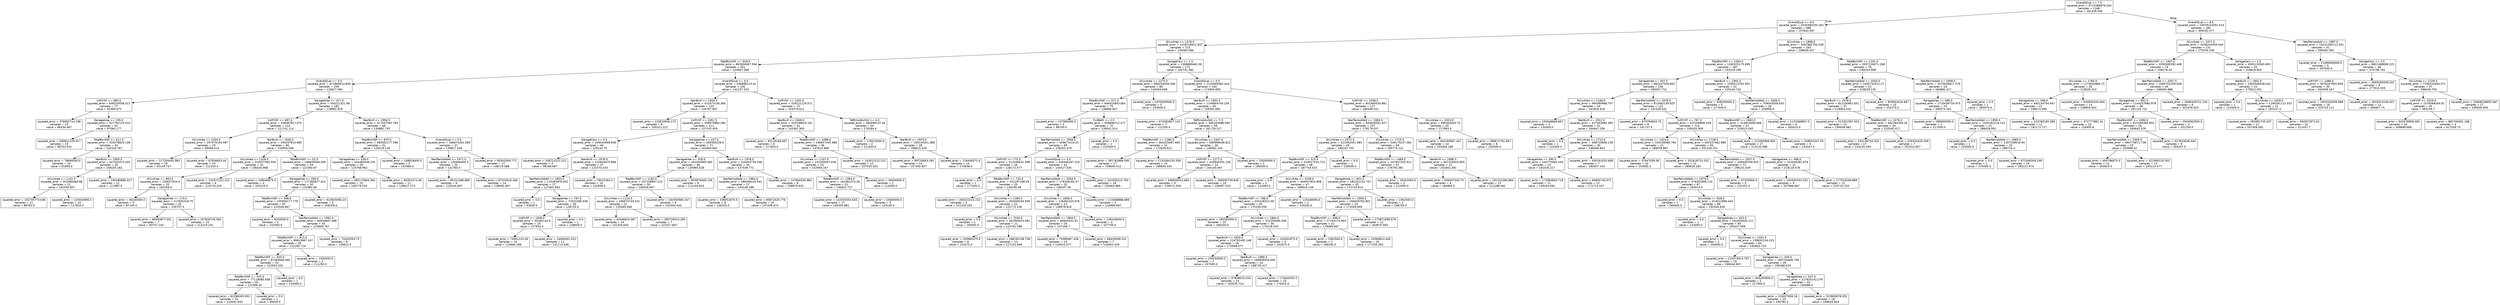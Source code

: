 digraph Tree {
node [shape=box, fontname="helvetica"] ;
edge [fontname="helvetica"] ;
0 [label="OverallQual <= 7.5\nsquared_error = 6722084876.264\nsamples = 1168\nvalue = 181435.506"] ;
1 [label="OverallQual <= 6.5\nsquared_error = 2530390250.163\nsamples = 986\nvalue = 157842.497"] ;
0 -> 1 [labeldistance=2.5, labelangle=45, headlabel="True"] ;
2 [label="GrLivArea <= 1378.5\nsquared_error = 1418728912.837\nsamples = 723\nvalue = 139365.586"] ;
1 -> 2 ;
3 [label="TotalBsmtSF <= 929.5\nsquared_error = 862904067.594\nsamples = 451\nvalue = 124067.368"] ;
2 -> 3 ;
4 [label="OverallQual <= 4.5\nsquared_error = 672865614.849\nsamples = 259\nvalue = 110627.394"] ;
3 -> 4 ;
5 [label="1stFlrSF <= 660.5\nsquared_error = 646520058.011\nsamples = 77\nvalue = 91090.675"] ;
4 -> 5 ;
6 [label="squared_error = 376092714.196\nsamples = 15\nvalue = 66334.067"] ;
5 -> 6 ;
7 [label="GarageArea <= 205.0\nsquared_error = 527792133.533\nsamples = 62\nvalue = 97080.177"] ;
5 -> 7 ;
8 [label="squared_error = 580812229.917\nsamples = 19\nvalue = 80702.632"] ;
7 -> 8 ;
9 [label="TotalBsmtSF <= 611.0\nsquared_error = 333478829.109\nsamples = 43\nvalue = 104316.767"] ;
7 -> 9 ;
10 [label="squared_error = 78694500.0\nsamples = 10\nvalue = 91650.0"] ;
9 -> 10 ;
11 [label="YearBuilt <= 1950.5\nsquared_error = 347332474.391\nsamples = 33\nvalue = 108155.182"] ;
9 -> 11 ;
12 [label="GrLivArea <= 1142.5\nsquared_error = 352080468.98\nsamples = 21\nvalue = 102593.857"] ;
11 -> 12 ;
13 [label="squared_error = 152745773.636\nsamples = 11\nvalue = 88761.0"] ;
12 -> 13 ;
14 [label="squared_error = 129334900.0\nsamples = 10\nvalue = 117810.0"] ;
12 -> 14 ;
15 [label="squared_error = 190180885.417\nsamples = 12\nvalue = 117887.5"] ;
11 -> 15 ;
16 [label="GarageArea <= 417.0\nsquared_error = 454211321.66\nsamples = 182\nvalue = 118892.929"] ;
4 -> 16 ;
17 [label="1stFlrSF <= 697.5\nsquared_error = 339487817.575\nsamples = 114\nvalue = 111741.114"] ;
16 -> 17 ;
18 [label="GrLivArea <= 1204.5\nsquared_error = 257570194.587\nsamples = 29\nvalue = 99098.414"] ;
17 -> 18 ;
19 [label="squared_error = 217204445.983\nsamples = 19\nvalue = 92144.737"] ;
18 -> 19 ;
20 [label="squared_error = 67836653.44\nsamples = 10\nvalue = 112310.4"] ;
18 -> 20 ;
21 [label="YearBuilt <= 1945.5\nsquared_error = 294297913.685\nsamples = 85\nvalue = 116054.506"] ;
17 -> 21 ;
22 [label="GrLivArea <= 1326.5\nsquared_error = 318337382.934\nsamples = 31\nvalue = 106420.968"] ;
21 -> 22 ;
23 [label="GrLivArea <= 803.5\nsquared_error = 239027024.0\nsamples = 25\nvalue = 102026.0"] ;
22 -> 23 ;
24 [label="squared_error = 46240000.0\nsamples = 5\nvalue = 87100.0"] ;
23 -> 24 ;
25 [label="GarageArea <= 170.0\nsquared_error = 217603318.75\nsamples = 20\nvalue = 105757.5"] ;
23 -> 25 ;
26 [label="squared_error = 88493877.551\nsamples = 7\nvalue = 93757.143"] ;
25 -> 26 ;
27 [label="squared_error = 167826745.562\nsamples = 13\nvalue = 112219.231"] ;
25 -> 27 ;
28 [label="squared_error = 232972222.222\nsamples = 6\nvalue = 124733.333"] ;
22 -> 28 ;
29 [label="TotalBsmtSF <= 52.5\nsquared_error = 196635569.039\nsamples = 54\nvalue = 121584.87"] ;
21 -> 29 ;
30 [label="squared_error = 108046875.0\nsamples = 4\nvalue = 104125.0"] ;
29 -> 30 ;
31 [label="GarageArea <= 356.0\nsquared_error = 177383877.424\nsamples = 50\nvalue = 122981.66"] ;
29 -> 31 ;
32 [label="TotalBsmtSF <= 598.0\nsquared_error = 105956177.778\nsamples = 45\nvalue = 124506.667"] ;
31 -> 32 ;
33 [label="squared_error = 6250000.0\nsamples = 2\nvalue = 142500.0"] ;
32 -> 33 ;
34 [label="YearRemodAdd <= 1992.0\nsquared_error = 94834667.388\nsamples = 43\nvalue = 123669.767"] ;
32 -> 34 ;
35 [label="TotalBsmtSF <= 923.5\nsquared_error = 89815967.347\nsamples = 35\nvalue = 122265.714"] ;
34 -> 35 ;
36 [label="TotalBsmtSF <= 920.5\nsquared_error = 87364646.465\nsamples = 33\nvalue = 122933.333"] ;
35 -> 36 ;
37 [label="TotalBsmtSF <= 915.0\nsquared_error = 77118085.938\nsamples = 32\nvalue = 122306.25"] ;
36 -> 37 ;
38 [label="squared_error = 62286305.931\nsamples = 31\nvalue = 123041.935"] ;
37 -> 38 ;
39 [label="squared_error = 0.0\nsamples = 1\nvalue = 99500.0"] ;
37 -> 39 ;
40 [label="squared_error = 0.0\nsamples = 1\nvalue = 143000.0"] ;
36 -> 40 ;
41 [label="squared_error = 1562500.0\nsamples = 2\nvalue = 111250.0"] ;
35 -> 41 ;
42 [label="squared_error = 70433593.75\nsamples = 8\nvalue = 129812.5"] ;
34 -> 42 ;
43 [label="squared_error = 610925094.24\nsamples = 5\nvalue = 109256.6"] ;
31 -> 43 ;
44 [label="YearBuilt <= 1956.5\nsquared_error = 417037562.783\nsamples = 68\nvalue = 130882.735"] ;
16 -> 44 ;
45 [label="TotalBsmtSF <= 870.0\nsquared_error = 483002177.596\nsamples = 31\nvalue = 120219.129"] ;
44 -> 45 ;
46 [label="GarageArea <= 536.0\nsquared_error = 424483546.191\nsamples = 26\nvalue = 115768.962"] ;
45 -> 46 ;
47 [label="squared_error = 482175664.382\nsamples = 15\nvalue = 106779.533"] ;
46 -> 47 ;
48 [label="squared_error = 85351074.38\nsamples = 11\nvalue = 128027.273"] ;
46 -> 48 ;
49 [label="squared_error = 148818400.0\nsamples = 5\nvalue = 143360.0"] ;
45 -> 49 ;
50 [label="OverallQual <= 5.5\nsquared_error = 186674261.069\nsamples = 37\nvalue = 139817.108"] ;
44 -> 50 ;
51 [label="YearRemodAdd <= 1971.0\nsquared_error = 155946400.0\nsamples = 20\nvalue = 132760.0"] ;
50 -> 51 ;
52 [label="squared_error = 95151388.889\nsamples = 6\nvalue = 120316.667"] ;
51 -> 52 ;
53 [label="squared_error = 87203520.408\nsamples = 14\nvalue = 138092.857"] ;
51 -> 53 ;
54 [label="squared_error = 95302009.772\nsamples = 17\nvalue = 148119.588"] ;
50 -> 54 ;
55 [label="OverallQual <= 5.5\nsquared_error = 546896115.41\nsamples = 192\nvalue = 142197.333"] ;
3 -> 55 ;
56 [label="YearBuilt <= 1944.5\nsquared_error = 410373136.366\nsamples = 120\nvalue = 134767.967"] ;
55 -> 56 ;
57 [label="squared_error = 110619506.173\nsamples = 9\nvalue = 105322.222"] ;
56 -> 57 ;
58 [label="1stFlrSF <= 1051.5\nsquared_error = 358675860.284\nsamples = 111\nvalue = 137155.459"] ;
56 -> 58 ;
59 [label="GarageCars <= 0.5\nsquared_error = 239443099.938\nsamples = 40\nvalue = 129142.75"] ;
58 -> 59 ;
60 [label="squared_error = 338722222.222\nsamples = 3\nvalue = 99166.667"] ;
59 -> 60 ;
61 [label="YearBuilt <= 1976.0\nsquared_error = 152629475.968\nsamples = 37\nvalue = 131573.243"] ;
59 -> 61 ;
62 [label="YearRemodAdd <= 1953.5\nsquared_error = 115363978.052\nsamples = 27\nvalue = 127401.852"] ;
61 -> 62 ;
63 [label="squared_error = 0.0\nsamples = 1\nvalue = 93000.0"] ;
62 -> 63 ;
64 [label="GarageArea <= 787.0\nsquared_error = 72531586.538\nsamples = 26\nvalue = 128725.0"] ;
62 -> 64 ;
65 [label="1stFlrSF <= 1006.5\nsquared_error = 59165144.0\nsamples = 25\nvalue = 127934.0"] ;
64 -> 65 ;
66 [label="squared_error = 74561224.49\nsamples = 14\nvalue = 124964.286"] ;
65 -> 66 ;
67 [label="squared_error = 14060041.322\nsamples = 11\nvalue = 131713.636"] ;
65 -> 67 ;
68 [label="squared_error = 0.0\nsamples = 1\nvalue = 148500.0"] ;
64 -> 68 ;
69 [label="squared_error = 79415264.0\nsamples = 10\nvalue = 142836.0"] ;
61 -> 69 ;
70 [label="GarageArea <= 437.5\nsquared_error = 369300228.9\nsamples = 71\nvalue = 141669.662"] ;
58 -> 70 ;
71 [label="GarageArea <= 329.0\nsquared_error = 452042893.083\nsamples = 36\nvalue = 135965.528"] ;
70 -> 71 ;
72 [label="TotalBsmtSF <= 1182.0\nsquared_error = 257158997.222\nsamples = 30\nvalue = 140326.667"] ;
71 -> 72 ;
73 [label="GrLivArea <= 1124.0\nsquared_error = 196973744.331\nsamples = 21\nvalue = 135069.048"] ;
72 -> 73 ;
74 [label="squared_error = 34446623.087\nsamples = 14\nvalue = 141344.643"] ;
73 -> 74 ;
75 [label="squared_error = 285729413.265\nsamples = 7\nvalue = 122517.857"] ;
73 -> 75 ;
76 [label="squared_error = 182593580.247\nsamples = 9\nvalue = 152594.444"] ;
72 -> 76 ;
77 [label="squared_error = 855876400.139\nsamples = 6\nvalue = 114159.833"] ;
71 -> 77 ;
78 [label="YearBuilt <= 1976.5\nsquared_error = 216303735.548\nsamples = 35\nvalue = 147536.771"] ;
70 -> 78 ;
79 [label="YearRemodAdd <= 1964.0\nsquared_error = 186349245.542\nsamples = 27\nvalue = 144146.296"] ;
78 -> 79 ;
80 [label="squared_error = 338051875.0\nsamples = 8\nvalue = 136325.0"] ;
79 -> 80 ;
81 [label="squared_error = 85872520.776\nsamples = 19\nvalue = 147439.474"] ;
79 -> 81 ;
82 [label="squared_error = 147664530.984\nsamples = 8\nvalue = 158979.625"] ;
78 -> 82 ;
83 [label="1stFlrSF <= 1202.0\nsquared_error = 529121129.071\nsamples = 72\nvalue = 154579.611"] ;
55 -> 83 ;
84 [label="YearBuilt <= 1949.0\nsquared_error = 333199620.181\nsamples = 42\nvalue = 143361.905"] ;
83 -> 84 ;
85 [label="squared_error = 93119166.667\nsamples = 6\nvalue = 117850.0"] ;
84 -> 85 ;
86 [label="TotalBsmtSF <= 1088.0\nsquared_error = 246657445.988\nsamples = 36\nvalue = 147613.889"] ;
84 -> 86 ;
87 [label="GrLivArea <= 1107.0\nsquared_error = 231935607.639\nsamples = 24\nvalue = 142904.167"] ;
86 -> 87 ;
88 [label="TotalBsmtSF <= 1064.0\nsquared_error = 161061074.38\nsamples = 22\nvalue = 145622.727"] ;
87 -> 88 ;
89 [label="squared_error = 142025553.633\nsamples = 17\nvalue = 149305.882"] ;
88 -> 89 ;
90 [label="squared_error = 22840000.0\nsamples = 5\nvalue = 133100.0"] ;
88 -> 90 ;
91 [label="squared_error = 36000000.0\nsamples = 2\nvalue = 113000.0"] ;
87 -> 91 ;
92 [label="squared_error = 143012222.222\nsamples = 12\nvalue = 157033.333"] ;
86 -> 92 ;
93 [label="TotRmsAbvGrd <= 4.5\nsquared_error = 380599137.44\nsamples = 30\nvalue = 170284.4"] ;
83 -> 93 ;
94 [label="squared_error = 178222500.0\nsamples = 2\nvalue = 221650.0"] ;
93 -> 94 ;
95 [label="YearBuilt <= 1975.0\nsquared_error = 193134341.388\nsamples = 28\nvalue = 166615.429"] ;
93 -> 95 ;
96 [label="squared_error = 99720663.265\nsamples = 14\nvalue = 157392.857"] ;
95 -> 96 ;
97 [label="squared_error = 116436372.0\nsamples = 14\nvalue = 175838.0"] ;
95 -> 97 ;
98 [label="GarageCars <= 1.5\nsquared_error = 1308860462.56\nsamples = 272\nvalue = 164731.382"] ;
2 -> 98 ;
99 [label="GrLivArea <= 2275.0\nsquared_error = 896244456.306\nsamples = 80\nvalue = 140204.638"] ;
98 -> 99 ;
100 [label="TotalBsmtSF <= 571.0\nsquared_error = 646415843.064\nsamples = 75\nvalue = 136684.947"] ;
99 -> 100 ;
101 [label="squared_error = 157960000.0\nsamples = 5\nvalue = 96700.0"] ;
100 -> 101 ;
102 [label="FullBath <= 2.5\nsquared_error = 558948712.471\nsamples = 70\nvalue = 139541.014"] ;
100 -> 102 ;
103 [label="YearRemodAdd <= 1956.5\nsquared_error = 459671414.51\nsamples = 69\nvalue = 138302.478"] ;
102 -> 103 ;
104 [label="1stFlrSF <= 775.5\nsquared_error = 512036631.398\nsamples = 26\nvalue = 128172.577"] ;
103 -> 104 ;
105 [label="squared_error = 0.0\nsamples = 1\nvalue = 177500.0"] ;
104 -> 105 ;
106 [label="TotalBsmtSF <= 733.0\nsquared_error = 431297198.49\nsamples = 25\nvalue = 126199.48"] ;
104 -> 106 ;
107 [label="squared_error = 280222222.222\nsamples = 3\nvalue = 151333.333"] ;
106 -> 107 ;
108 [label="GrLivArea <= 1385.0\nsquared_error = 354009294.936\nsamples = 22\nvalue = 122772.136"] ;
106 -> 108 ;
109 [label="squared_error = 0.0\nsamples = 1\nvalue = 165000.0"] ;
108 -> 109 ;
110 [label="GrLivArea <= 1540.0\nsquared_error = 281909433.061\nsamples = 21\nvalue = 120761.286"] ;
108 -> 110 ;
111 [label="squared_error = 259984375.0\nsamples = 8\nvalue = 110375.0"] ;
110 -> 111 ;
112 [label="squared_error = 188165158.746\nsamples = 13\nvalue = 127152.846"] ;
110 -> 112 ;
113 [label="OverallQual <= 5.5\nsquared_error = 328446187.319\nsamples = 43\nvalue = 144427.535"] ;
103 -> 113 ;
114 [label="YearRemodAdd <= 2004.5\nsquared_error = 176336282.47\nsamples = 25\nvalue = 136337.36"] ;
113 -> 114 ;
115 [label="GrLivArea <= 1806.0\nsquared_error = 126492203.876\nsamples = 22\nvalue = 138978.818"] ;
114 -> 115 ;
116 [label="YearRemodAdd <= 1994.5\nsquared_error = 86664332.91\nsamples = 20\nvalue = 137106.7"] ;
115 -> 116 ;
117 [label="squared_error = 70389467.456\nsamples = 13\nvalue = 134023.077"] ;
116 -> 117 ;
118 [label="squared_error = 66434590.531\nsamples = 7\nvalue = 142833.429"] ;
116 -> 118 ;
119 [label="squared_error = 139240000.0\nsamples = 2\nvalue = 157700.0"] ;
115 -> 119 ;
120 [label="squared_error = 115468888.889\nsamples = 3\nvalue = 116966.667"] ;
114 -> 120 ;
121 [label="squared_error = 322550223.765\nsamples = 18\nvalue = 155663.889"] ;
113 -> 121 ;
122 [label="squared_error = 0.0\nsamples = 1\nvalue = 225000.0"] ;
102 -> 122 ;
123 [label="squared_error = 1670500000.0\nsamples = 5\nvalue = 193000.0"] ;
99 -> 123 ;
124 [label="OverallQual <= 5.5\nsquared_error = 1125695582.444\nsamples = 192\nvalue = 174950.859"] ;
98 -> 124 ;
125 [label="YearBuilt <= 1902.0\nsquared_error = 1140844745.204\nsamples = 65\nvalue = 156392.892"] ;
124 -> 125 ;
126 [label="squared_error = 573482857.143\nsamples = 7\nvalue = 112200.0"] ;
125 -> 126 ;
127 [label="TotRmsAbvGrd <= 7.5\nsquared_error = 945163588.595\nsamples = 58\nvalue = 161726.517"] ;
125 -> 127 ;
128 [label="TotalBsmtSF <= 1286.5\nsquared_error = 962020467.465\nsamples = 32\nvalue = 172828.812"] ;
127 -> 128 ;
129 [label="squared_error = 381762868.595\nsamples = 17\nvalue = 158645.412"] ;
128 -> 129 ;
130 [label="squared_error = 1133264155.556\nsamples = 15\nvalue = 188903.333"] ;
128 -> 130 ;
131 [label="GrLivArea <= 2447.0\nsquared_error = 585996036.822\nsamples = 26\nvalue = 148062.154"] ;
127 -> 131 ;
132 [label="1stFlrSF <= 1277.0\nsquared_error = 433849191.139\nsamples = 24\nvalue = 144150.667"] ;
131 -> 132 ;
133 [label="squared_error = 348936314.469\nsamples = 9\nvalue = 156072.556"] ;
132 -> 133 ;
134 [label="squared_error = 348350739.849\nsamples = 15\nvalue = 136997.533"] ;
132 -> 134 ;
135 [label="squared_error = 25000000.0\nsamples = 2\nvalue = 195000.0"] ;
131 -> 135 ;
136 [label="1stFlrSF <= 1539.5\nsquared_error = 851460034.881\nsamples = 127\nvalue = 184449.031"] ;
124 -> 136 ;
137 [label="YearRemodAdd <= 1983.0\nsquared_error = 593628361.027\nsamples = 107\nvalue = 178179.037"] ;
136 -> 137 ;
138 [label="GrLivArea <= 2572.5\nsquared_error = 512492401.083\nsamples = 49\nvalue = 169187.755"] ;
137 -> 138 ;
139 [label="TotalBsmtSF <= 325.0\nsquared_error = 419517534.722\nsamples = 48\nvalue = 167733.333"] ;
138 -> 139 ;
140 [label="squared_error = 0.0\nsamples = 1\nvalue = 112000.0"] ;
139 -> 140 ;
141 [label="GrLivArea <= 2249.5\nsquared_error = 360947824.808\nsamples = 47\nvalue = 168919.149"] ;
139 -> 141 ;
142 [label="TotalBsmtSF <= 788.0\nsquared_error = 333128313.58\nsamples = 45\nvalue = 170195.556"] ;
141 -> 142 ;
143 [label="squared_error = 185505000.0\nsamples = 15\nvalue = 160150.0"] ;
142 -> 143 ;
144 [label="GrLivArea <= 1984.0\nsquared_error = 331255080.556\nsamples = 30\nvalue = 175218.333"] ;
142 -> 144 ;
145 [label="YearBuilt <= 1925.5\nsquared_error = 224792400.148\nsamples = 26\nvalue = 170948.077"] ;
144 -> 145 ;
146 [label="squared_error = 156250000.0\nsamples = 2\nvalue = 197500.0"] ;
145 -> 146 ;
147 [label="YearBuilt <= 1966.0\nsquared_error = 166858016.493\nsamples = 24\nvalue = 168735.417"] ;
145 -> 147 ;
148 [label="squared_error = 97838010.204\nsamples = 14\nvalue = 163535.714"] ;
147 -> 148 ;
149 [label="squared_error = 172642025.0\nsamples = 10\nvalue = 176015.0"] ;
147 -> 149 ;
150 [label="squared_error = 134301875.0\nsamples = 4\nvalue = 202975.0"] ;
144 -> 150 ;
151 [label="squared_error = 125440000.0\nsamples = 2\nvalue = 140200.0"] ;
141 -> 151 ;
152 [label="squared_error = 0.0\nsamples = 1\nvalue = 239000.0"] ;
138 -> 152 ;
153 [label="GrLivArea <= 1715.5\nsquared_error = 536175247.382\nsamples = 58\nvalue = 185775.121"] ;
137 -> 153 ;
154 [label="TotalBsmtSF <= 1469.5\nsquared_error = 247947335.912\nsamples = 37\nvalue = 176792.081"] ;
153 -> 154 ;
155 [label="GarageArea <= 601.5\nsquared_error = 182201132.707\nsamples = 35\nvalue = 174725.914"] ;
154 -> 155 ;
156 [label="YearRemodAdd <= 2004.5\nsquared_error = 156049783.901\nsamples = 33\nvalue = 173269.909"] ;
155 -> 156 ;
157 [label="TotalBsmtSF <= 696.5\nsquared_error = 27163174.603\nsamples = 21\nvalue = 178066.667"] ;
156 -> 157 ;
158 [label="squared_error = 1562500.0\nsamples = 2\nvalue = 186250.0"] ;
157 -> 158 ;
159 [label="squared_error = 22066814.404\nsamples = 19\nvalue = 177205.263"] ;
157 -> 159 ;
160 [label="squared_error = 270871099.576\nsamples = 12\nvalue = 164875.583"] ;
156 -> 160 ;
161 [label="squared_error = 1562500.0\nsamples = 2\nvalue = 198750.0"] ;
155 -> 161 ;
162 [label="squared_error = 16402500.0\nsamples = 2\nvalue = 212950.0"] ;
154 -> 162 ;
163 [label="YearBuilt <= 1986.5\nsquared_error = 651326303.855\nsamples = 21\nvalue = 201602.381"] ;
153 -> 163 ;
164 [label="squared_error = 836407343.75\nsamples = 8\nvalue = 185862.5"] ;
163 -> 164 ;
165 [label="squared_error = 291152366.864\nsamples = 13\nvalue = 211288.462"] ;
163 -> 165 ;
166 [label="GrLivArea <= 2023.0\nsquared_error = 895304502.75\nsamples = 20\nvalue = 217993.5"] ;
136 -> 166 ;
167 [label="squared_error = 462260867.347\nsamples = 14\nvalue = 204064.286"] ;
166 -> 167 ;
168 [label="squared_error = 396671791.667\nsamples = 6\nvalue = 250495.0"] ;
166 -> 168 ;
169 [label="GrLivArea <= 1898.5\nsquared_error = 2067862754.238\nsamples = 263\nvalue = 208636.437"] ;
1 -> 169 ;
170 [label="TotalBsmtSF <= 1464.5\nsquared_error = 1260325175.699\nsamples = 187\nvalue = 193319.198"] ;
169 -> 170 ;
171 [label="GarageArea <= 407.5\nsquared_error = 894247528.603\nsamples = 156\nvalue = 185007.712"] ;
170 -> 171 ;
172 [label="GrLivArea <= 1166.0\nsquared_error = 484390968.707\nsamples = 34\nvalue = 161616.618"] ;
171 -> 172 ;
173 [label="squared_error = 100446666.667\nsamples = 3\nvalue = 130300.0"] ;
172 -> 173 ;
174 [label="YearBuilt <= 1912.0\nsquared_error = 417452680.385\nsamples = 31\nvalue = 164647.258"] ;
172 -> 174 ;
175 [label="squared_error = 0.0\nsamples = 1\nvalue = 122000.0"] ;
174 -> 175 ;
176 [label="GrLivArea <= 1713.0\nsquared_error = 368720606.139\nsamples = 30\nvalue = 166068.833"] ;
174 -> 176 ;
177 [label="GarageArea <= 390.0\nsquared_error = 240775692.344\nsamples = 23\nvalue = 161020.217"] ;
176 -> 177 ;
178 [label="squared_error = 172983803.719\nsamples = 11\nvalue = 149354.091"] ;
177 -> 178 ;
179 [label="squared_error = 63800740.972\nsamples = 12\nvalue = 171714.167"] ;
177 -> 179 ;
180 [label="squared_error = 430191020.408\nsamples = 7\nvalue = 182657.143"] ;
176 -> 180 ;
181 [label="YearRemodAdd <= 1978.5\nsquared_error = 813492159.625\nsamples = 122\nvalue = 191526.541"] ;
171 -> 181 ;
182 [label="squared_error = 670794843.75\nsamples = 8\nvalue = 141737.5"] ;
181 -> 182 ;
183 [label="1stFlrSF <= 767.0\nsquared_error = 637336890.039\nsamples = 114\nvalue = 195020.509"] ;
181 -> 183 ;
184 [label="GrLivArea <= 1424.0\nsquared_error = 333156980.794\nsamples = 21\nvalue = 168078.667"] ;
183 -> 184 ;
185 [label="squared_error = 47947059.36\nsamples = 10\nvalue = 154065.2"] ;
184 -> 185 ;
186 [label="squared_error = 251618710.331\nsamples = 11\nvalue = 180818.182"] ;
184 -> 186 ;
187 [label="GrLivArea <= 1728.5\nsquared_error = 505107462.988\nsamples = 93\nvalue = 201104.151"] ;
183 -> 187 ;
188 [label="YearRemodAdd <= 2007.5\nsquared_error = 449440258.925\nsamples = 72\nvalue = 196141.639"] ;
187 -> 188 ;
189 [label="YearRemodAdd <= 1979.5\nsquared_error = 376301808.119\nsamples = 67\nvalue = 193514.0"] ;
188 -> 189 ;
190 [label="squared_error = 0.0\nsamples = 1\nvalue = 260000.0"] ;
189 -> 190 ;
191 [label="GrLivArea <= 926.5\nsquared_error = 314012990.444\nsamples = 66\nvalue = 192506.636"] ;
189 -> 191 ;
192 [label="squared_error = 0.0\nsamples = 1\nvalue = 132000.0"] ;
191 -> 192 ;
193 [label="GarageArea <= 425.0\nsquared_error = 261653545.111\nsamples = 65\nvalue = 193437.508"] ;
191 -> 193 ;
194 [label="squared_error = 0.0\nsamples = 1\nvalue = 234000.0"] ;
193 -> 194 ;
195 [label="GrLivArea <= 1341.5\nsquared_error = 239632134.233\nsamples = 64\nvalue = 192803.719"] ;
193 -> 195 ;
196 [label="squared_error = 120375914.787\nsamples = 19\nvalue = 186444.947"] ;
195 -> 196 ;
197 [label="GarageArea <= 439.5\nsquared_error = 265704408.738\nsamples = 45\nvalue = 195488.533"] ;
195 -> 197 ;
198 [label="squared_error = 600250000.0\nsamples = 2\nvalue = 217000.0"] ;
197 -> 198 ;
199 [label="GarageArea <= 547.0\nsquared_error = 227620142.279\nsamples = 43\nvalue = 194488.0"] ;
197 -> 199 ;
200 [label="squared_error = 126427656.16\nsamples = 25\nvalue = 190782.2"] ;
199 -> 200 ;
201 [label="squared_error = 322600678.052\nsamples = 18\nvalue = 199634.944"] ;
199 -> 201 ;
202 [label="squared_error = 97205856.0\nsamples = 5\nvalue = 231352.0"] ;
188 -> 202 ;
203 [label="GarageArea <= 498.0\nsquared_error = 322045381.678\nsamples = 21\nvalue = 218118.476"] ;
187 -> 203 ;
204 [label="squared_error = 334393333.333\nsamples = 9\nvalue = 207966.667"] ;
203 -> 204 ;
205 [label="squared_error = 177519169.889\nsamples = 12\nvalue = 225732.333"] ;
203 -> 205 ;
206 [label="YearBuilt <= 1992.5\nsquared_error = 1005513792.901\nsamples = 31\nvalue = 235144.742"] ;
170 -> 206 ;
207 [label="squared_error = 408200000.0\nsamples = 5\nvalue = 277500.0"] ;
206 -> 207 ;
208 [label="YearRemodAdd <= 2006.5\nsquared_error = 709043039.635\nsamples = 26\nvalue = 226999.5"] ;
206 -> 208 ;
209 [label="TotalBsmtSF <= 1660.0\nsquared_error = 314624696.589\nsamples = 22\nvalue = 220013.045"] ;
208 -> 209 ;
210 [label="squared_error = 122060899.654\nsamples = 17\nvalue = 213120.588"] ;
209 -> 210 ;
211 [label="squared_error = 258652347.04\nsamples = 5\nvalue = 243447.4"] ;
209 -> 211 ;
212 [label="squared_error = 1133366867.0\nsamples = 4\nvalue = 265425.0"] ;
208 -> 212 ;
213 [label="TotalBsmtSF <= 1191.0\nsquared_error = 2057126071.268\nsamples = 76\nvalue = 246324.908"] ;
169 -> 213 ;
214 [label="YearRemodAdd <= 2003.5\nsquared_error = 1045732511.27\nsamples = 52\nvalue = 228529.135"] ;
213 -> 214 ;
215 [label="YearBuilt <= 1978.5\nsquared_error = 812100861.651\nsamples = 37\nvalue = 218902.432"] ;
214 -> 215 ;
216 [label="squared_error = 513351597.633\nsamples = 13\nvalue = 194638.462"] ;
215 -> 216 ;
217 [label="TotalBsmtSF <= 1076.0\nsquared_error = 482284358.16\nsamples = 24\nvalue = 232045.417"] ;
215 -> 217 ;
218 [label="squared_error = 193238754.325\nsamples = 17\nvalue = 224235.294"] ;
217 -> 218 ;
219 [label="squared_error = 676350420.408\nsamples = 7\nvalue = 251012.857"] ;
217 -> 219 ;
220 [label="squared_error = 829563416.667\nsamples = 15\nvalue = 252275.0"] ;
214 -> 220 ;
221 [label="YearRemodAdd <= 2006.5\nsquared_error = 2075636617.576\nsamples = 24\nvalue = 284882.417"] ;
213 -> 221 ;
222 [label="GarageArea <= 496.0\nsquared_error = 1720436734.975\nsamples = 23\nvalue = 280574.261"] ;
221 -> 222 ;
223 [label="squared_error = 289000000.0\nsamples = 2\nvalue = 217000.0"] ;
222 -> 223 ;
224 [label="YearRemodAdd <= 1959.0\nsquared_error = 1435182216.141\nsamples = 21\nvalue = 286628.952"] ;
222 -> 224 ;
225 [label="squared_error = 0.0\nsamples = 1\nvalue = 225000.0"] ;
224 -> 225 ;
226 [label="YearRemodAdd <= 1969.0\nsquared_error = 1307539618.94\nsamples = 20\nvalue = 289710.4"] ;
224 -> 226 ;
227 [label="squared_error = 0.0\nsamples = 1\nvalue = 375000.0"] ;
226 -> 227 ;
228 [label="squared_error = 973348304.249\nsamples = 19\nvalue = 285221.474"] ;
226 -> 228 ;
229 [label="squared_error = 0.0\nsamples = 1\nvalue = 383970.0"] ;
221 -> 229 ;
230 [label="OverallQual <= 8.5\nsquared_error = 10078143052.024\nsamples = 182\nvalue = 309252.577"] ;
0 -> 230 [labeldistance=2.5, labelangle=-45, headlabel="False"] ;
231 [label="GrLivArea <= 1971.5\nsquared_error = 4336244305.444\nsamples = 131\nvalue = 275254.336"] ;
230 -> 231 ;
232 [label="TotalBsmtSF <= 1467.0\nsquared_error = 2095585282.448\nsamples = 79\nvalue = 246578.43"] ;
231 -> 232 ;
233 [label="GrLivArea <= 1784.5\nsquared_error = 1273045880.73\nsamples = 35\nvalue = 219026.314"] ;
232 -> 233 ;
234 [label="GarageArea <= 496.0\nsquared_error = 645134754.467\nsamples = 21\nvalue = 198474.095"] ;
233 -> 234 ;
235 [label="squared_error = 243780165.289\nsamples = 11\nvalue = 182172.727"] ;
234 -> 235 ;
236 [label="squared_error = 472777882.24\nsamples = 10\nvalue = 216405.6"] ;
234 -> 236 ;
237 [label="squared_error = 630936165.944\nsamples = 14\nvalue = 249854.643"] ;
233 -> 237 ;
238 [label="YearRemodAdd <= 2007.5\nsquared_error = 1665702205.828\nsamples = 44\nvalue = 268494.886"] ;
232 -> 238 ;
239 [label="GarageArea <= 892.5\nsquared_error = 1144257680.978\nsamples = 36\nvalue = 261120.722"] ;
238 -> 239 ;
240 [label="TotalBsmtSF <= 1690.0\nsquared_error = 815189366.955\nsamples = 34\nvalue = 264642.529"] ;
239 -> 240 ;
241 [label="YearRemodAdd <= 2005.5\nsquared_error = 490770671.738\nsamples = 25\nvalue = 253999.32"] ;
240 -> 241 ;
242 [label="squared_error = 494796875.0\nsamples = 12\nvalue = 263625.0"] ;
241 -> 242 ;
243 [label="squared_error = 322580125.302\nsamples = 13\nvalue = 245114.077"] ;
241 -> 243 ;
244 [label="squared_error = 527633636.444\nsamples = 9\nvalue = 294207.0"] ;
240 -> 244 ;
245 [label="squared_error = 2943062500.0\nsamples = 2\nvalue = 201250.0"] ;
239 -> 245 ;
246 [label="squared_error = 2666339722.234\nsamples = 8\nvalue = 301678.625"] ;
238 -> 246 ;
247 [label="GarageCars <= 2.5\nsquared_error = 4593110565.803\nsamples = 52\nvalue = 318819.654"] ;
231 -> 247 ;
248 [label="YearBuilt <= 1902.0\nsquared_error = 2362046038.242\nsamples = 22\nvalue = 275812.591"] ;
247 -> 248 ;
249 [label="squared_error = 0.0\nsamples = 1\nvalue = 122000.0"] ;
248 -> 249 ;
250 [label="GrLivArea <= 2459.0\nsquared_error = 1294291113.333\nsamples = 21\nvalue = 283137.0"] ;
248 -> 250 ;
251 [label="squared_error = 450991735.537\nsamples = 11\nvalue = 257409.091"] ;
250 -> 251 ;
252 [label="squared_error = 692872971.61\nsamples = 10\nvalue = 311437.7"] ;
250 -> 252 ;
253 [label="1stFlrSF <= 1486.0\nsquared_error = 3878167955.939\nsamples = 30\nvalue = 350358.167"] ;
247 -> 253 ;
254 [label="squared_error = 1655335509.988\nsamples = 18\nvalue = 320725.111"] ;
253 -> 254 ;
255 [label="squared_error = 3919474194.021\nsamples = 12\nvalue = 394807.75"] ;
253 -> 255 ;
256 [label="YearRemodAdd <= 1997.5\nsquared_error = 14231593712.591\nsamples = 51\nvalue = 396581.392"] ;
230 -> 256 ;
257 [label="squared_error = 21496000000.0\nsamples = 5\nvalue = 597000.0"] ;
256 -> 257 ;
258 [label="GarageCars <= 2.5\nsquared_error = 8601368698.225\nsamples = 46\nvalue = 374796.761"] ;
256 -> 258 ;
259 [label="squared_error = 2660056509.333\nsamples = 9\nvalue = 277610.333"] ;
258 -> 259 ;
260 [label="GrLivArea <= 2229.0\nsquared_error = 7190224400.371\nsamples = 37\nvalue = 398436.703"] ;
258 -> 260 ;
261 [label="1stFlrSF <= 2019.0\nsquared_error = 1576368164.81\nsamples = 20\nvalue = 363159.7"] ;
260 -> 261 ;
262 [label="squared_error = 842578909.465\nsamples = 16\nvalue = 349689.688"] ;
261 -> 262 ;
263 [label="squared_error = 882700451.188\nsamples = 4\nvalue = 417039.75"] ;
261 -> 263 ;
264 [label="squared_error = 10608236855.467\nsamples = 17\nvalue = 439939.059"] ;
260 -> 264 ;
}